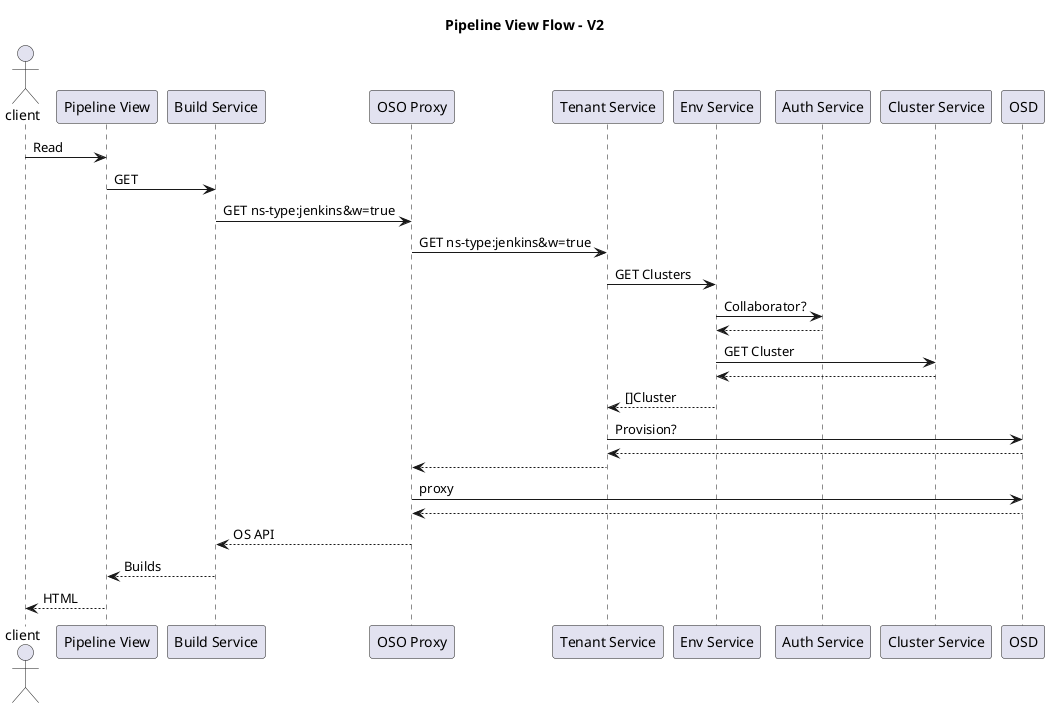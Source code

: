 @startuml

title Pipeline View Flow - V2

actor client

participant "Pipeline View" as pw
participant "Build Service" as bs
participant "OSO Proxy" as osop
participant "Tenant Service" as ts
participant "Env Service" as es
participant "Auth Service" as as
participant "Cluster Service" as cs
participant "OSD" as osd

client->pw:Read
pw->bs:GET
bs->osop:GET ns-type:jenkins&w=true
osop->ts:GET ns-type:jenkins&w=true
ts->es:GET Clusters
es->as:Collaborator?
es<--as
es->cs:GET Cluster
es<--cs
ts<--es:[]Cluster
ts->osd:Provision?
ts<--osd
osop<--ts
osop->osd:proxy
osop<--osd
bs<--osop: OS API
pw<--bs: Builds
client<--pw:HTML

@enduml